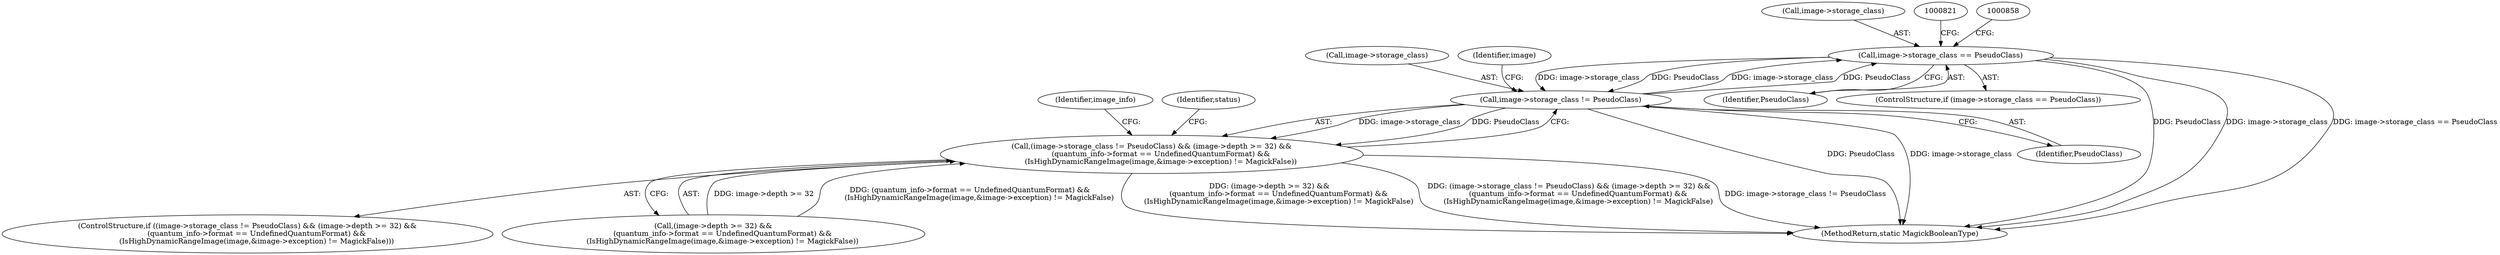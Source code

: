 digraph "0_ImageMagick6_3c53413eb544cc567309b4c86485eae43e956112@pointer" {
"1000813" [label="(Call,image->storage_class == PseudoClass)"];
"1000433" [label="(Call,image->storage_class != PseudoClass)"];
"1000813" [label="(Call,image->storage_class == PseudoClass)"];
"1000432" [label="(Call,(image->storage_class != PseudoClass) && (image->depth >= 32) &&\n        (quantum_info->format == UndefinedQuantumFormat) &&\n        (IsHighDynamicRangeImage(image,&image->exception) != MagickFalse))"];
"1000438" [label="(Call,(image->depth >= 32) &&\n        (quantum_info->format == UndefinedQuantumFormat) &&\n        (IsHighDynamicRangeImage(image,&image->exception) != MagickFalse))"];
"1000817" [label="(Identifier,PseudoClass)"];
"1000482" [label="(Identifier,image_info)"];
"1000813" [label="(Call,image->storage_class == PseudoClass)"];
"1000812" [label="(ControlStructure,if (image->storage_class == PseudoClass))"];
"1000460" [label="(Identifier,status)"];
"1000431" [label="(ControlStructure,if ((image->storage_class != PseudoClass) && (image->depth >= 32) &&\n        (quantum_info->format == UndefinedQuantumFormat) &&\n        (IsHighDynamicRangeImage(image,&image->exception) != MagickFalse)))"];
"1000432" [label="(Call,(image->storage_class != PseudoClass) && (image->depth >= 32) &&\n        (quantum_info->format == UndefinedQuantumFormat) &&\n        (IsHighDynamicRangeImage(image,&image->exception) != MagickFalse))"];
"1000434" [label="(Call,image->storage_class)"];
"1002936" [label="(MethodReturn,static MagickBooleanType)"];
"1000814" [label="(Call,image->storage_class)"];
"1000433" [label="(Call,image->storage_class != PseudoClass)"];
"1000437" [label="(Identifier,PseudoClass)"];
"1000441" [label="(Identifier,image)"];
"1000813" -> "1000812"  [label="AST: "];
"1000813" -> "1000817"  [label="CFG: "];
"1000814" -> "1000813"  [label="AST: "];
"1000817" -> "1000813"  [label="AST: "];
"1000821" -> "1000813"  [label="CFG: "];
"1000858" -> "1000813"  [label="CFG: "];
"1000813" -> "1002936"  [label="DDG: PseudoClass"];
"1000813" -> "1002936"  [label="DDG: image->storage_class"];
"1000813" -> "1002936"  [label="DDG: image->storage_class == PseudoClass"];
"1000813" -> "1000433"  [label="DDG: image->storage_class"];
"1000813" -> "1000433"  [label="DDG: PseudoClass"];
"1000433" -> "1000813"  [label="DDG: image->storage_class"];
"1000433" -> "1000813"  [label="DDG: PseudoClass"];
"1000433" -> "1000432"  [label="AST: "];
"1000433" -> "1000437"  [label="CFG: "];
"1000434" -> "1000433"  [label="AST: "];
"1000437" -> "1000433"  [label="AST: "];
"1000441" -> "1000433"  [label="CFG: "];
"1000432" -> "1000433"  [label="CFG: "];
"1000433" -> "1002936"  [label="DDG: PseudoClass"];
"1000433" -> "1002936"  [label="DDG: image->storage_class"];
"1000433" -> "1000432"  [label="DDG: image->storage_class"];
"1000433" -> "1000432"  [label="DDG: PseudoClass"];
"1000432" -> "1000431"  [label="AST: "];
"1000432" -> "1000438"  [label="CFG: "];
"1000438" -> "1000432"  [label="AST: "];
"1000460" -> "1000432"  [label="CFG: "];
"1000482" -> "1000432"  [label="CFG: "];
"1000432" -> "1002936"  [label="DDG: (image->depth >= 32) &&\n        (quantum_info->format == UndefinedQuantumFormat) &&\n        (IsHighDynamicRangeImage(image,&image->exception) != MagickFalse)"];
"1000432" -> "1002936"  [label="DDG: (image->storage_class != PseudoClass) && (image->depth >= 32) &&\n        (quantum_info->format == UndefinedQuantumFormat) &&\n        (IsHighDynamicRangeImage(image,&image->exception) != MagickFalse)"];
"1000432" -> "1002936"  [label="DDG: image->storage_class != PseudoClass"];
"1000438" -> "1000432"  [label="DDG: image->depth >= 32"];
"1000438" -> "1000432"  [label="DDG: (quantum_info->format == UndefinedQuantumFormat) &&\n        (IsHighDynamicRangeImage(image,&image->exception) != MagickFalse)"];
}
